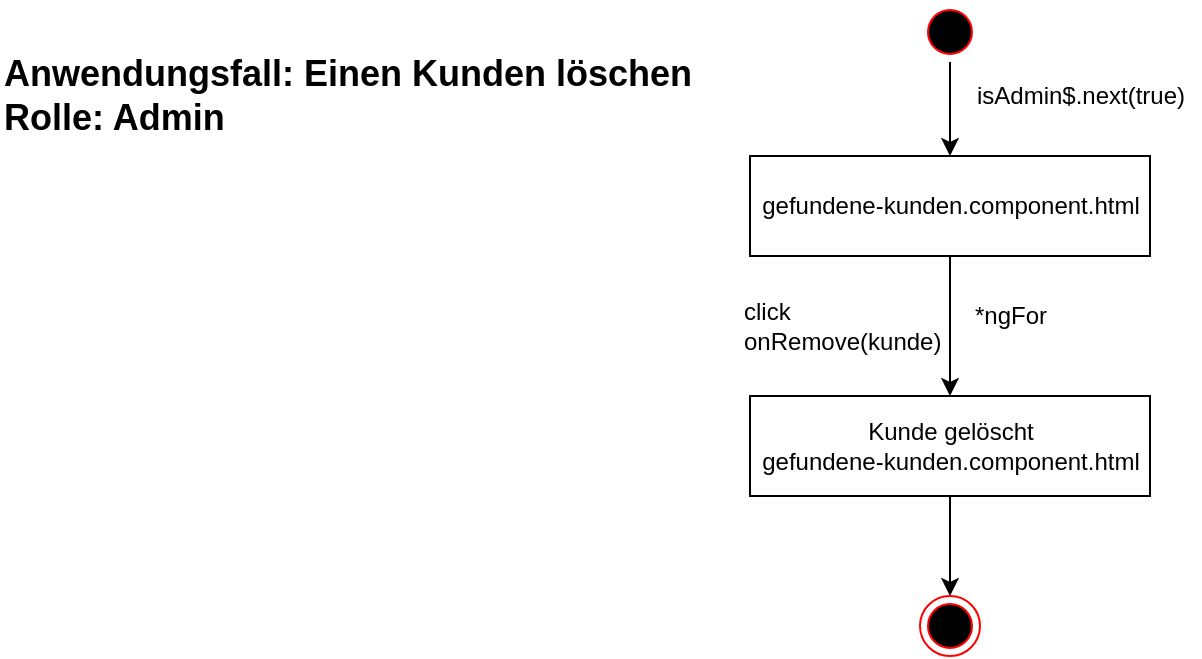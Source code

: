 <mxfile version="14.7.4" type="device"><diagram name="Page-1" id="e7e014a7-5840-1c2e-5031-d8a46d1fe8dd"><mxGraphModel dx="1422" dy="794" grid="1" gridSize="10" guides="1" tooltips="1" connect="1" arrows="1" fold="1" page="1" pageScale="1" pageWidth="1169" pageHeight="826" background="none" math="0" shadow="0"><root><mxCell id="0"/><mxCell id="1" parent="0"/><mxCell id="Hx7pzn1XympP-vR8SjwK-2" style="edgeStyle=orthogonalEdgeStyle;rounded=0;orthogonalLoop=1;jettySize=auto;html=1;" parent="1" source="5HUwoTiKYdAZsePyd_Wy-42" target="Hx7pzn1XympP-vR8SjwK-1" edge="1"><mxGeometry relative="1" as="geometry"/></mxCell><mxCell id="5HUwoTiKYdAZsePyd_Wy-42" value="" style="ellipse;html=1;shape=startState;fillColor=#000000;strokeColor=#ff0000;" parent="1" vertex="1"><mxGeometry x="480" y="33" width="30" height="30" as="geometry"/></mxCell><mxCell id="Hx7pzn1XympP-vR8SjwK-5" style="edgeStyle=orthogonalEdgeStyle;rounded=0;orthogonalLoop=1;jettySize=auto;html=1;" parent="1" source="Hx7pzn1XympP-vR8SjwK-1" target="Hx7pzn1XympP-vR8SjwK-4" edge="1"><mxGeometry relative="1" as="geometry"/></mxCell><mxCell id="Hx7pzn1XympP-vR8SjwK-1" value="gefundene-kunden.component.html" style="html=1;" parent="1" vertex="1"><mxGeometry x="395" y="110" width="200" height="50" as="geometry"/></mxCell><mxCell id="Hx7pzn1XympP-vR8SjwK-3" value="isAdmin$.next(true)" style="text;html=1;align=center;verticalAlign=middle;resizable=0;points=[];autosize=1;strokeColor=none;" parent="1" vertex="1"><mxGeometry x="500" y="70" width="120" height="20" as="geometry"/></mxCell><mxCell id="N3OnW2yQFeu45ixiaz8u-3" style="edgeStyle=orthogonalEdgeStyle;rounded=0;orthogonalLoop=1;jettySize=auto;html=1;" parent="1" source="Hx7pzn1XympP-vR8SjwK-4" target="N3OnW2yQFeu45ixiaz8u-2" edge="1"><mxGeometry relative="1" as="geometry"/></mxCell><mxCell id="Hx7pzn1XympP-vR8SjwK-4" value="Kunde gelöscht&lt;br&gt;gefundene-kunden.component.html" style="html=1;" parent="1" vertex="1"><mxGeometry x="395" y="230" width="200" height="50" as="geometry"/></mxCell><mxCell id="Hx7pzn1XympP-vR8SjwK-6" value="click&lt;br&gt;onRemove(kunde)" style="text;html=1;align=left;verticalAlign=middle;resizable=0;points=[];autosize=1;strokeColor=none;" parent="1" vertex="1"><mxGeometry x="390" y="180" width="110" height="30" as="geometry"/></mxCell><mxCell id="N3OnW2yQFeu45ixiaz8u-1" value="*ngFor" style="text;html=1;align=center;verticalAlign=middle;resizable=0;points=[];autosize=1;strokeColor=none;" parent="1" vertex="1"><mxGeometry x="500" y="180" width="50" height="20" as="geometry"/></mxCell><mxCell id="N3OnW2yQFeu45ixiaz8u-2" value="" style="ellipse;html=1;shape=endState;fillColor=#000000;strokeColor=#ff0000;" parent="1" vertex="1"><mxGeometry x="480" y="330" width="30" height="30" as="geometry"/></mxCell><mxCell id="1A0hSDZJkM0W5TBm9FTh-2" value="&lt;div&gt;&lt;b style=&quot;font-size: 18px&quot;&gt;Anwendungsfall: Einen Kunden löschen&lt;/b&gt;&lt;/div&gt;&lt;font style=&quot;font-size: 18px&quot;&gt;&lt;b&gt;Rolle: Admin&lt;/b&gt;&lt;/font&gt;" style="text;html=1;align=left;verticalAlign=middle;resizable=0;points=[];autosize=1;strokeColor=none;" vertex="1" parent="1"><mxGeometry x="20" y="60" width="360" height="40" as="geometry"/></mxCell></root></mxGraphModel></diagram></mxfile>